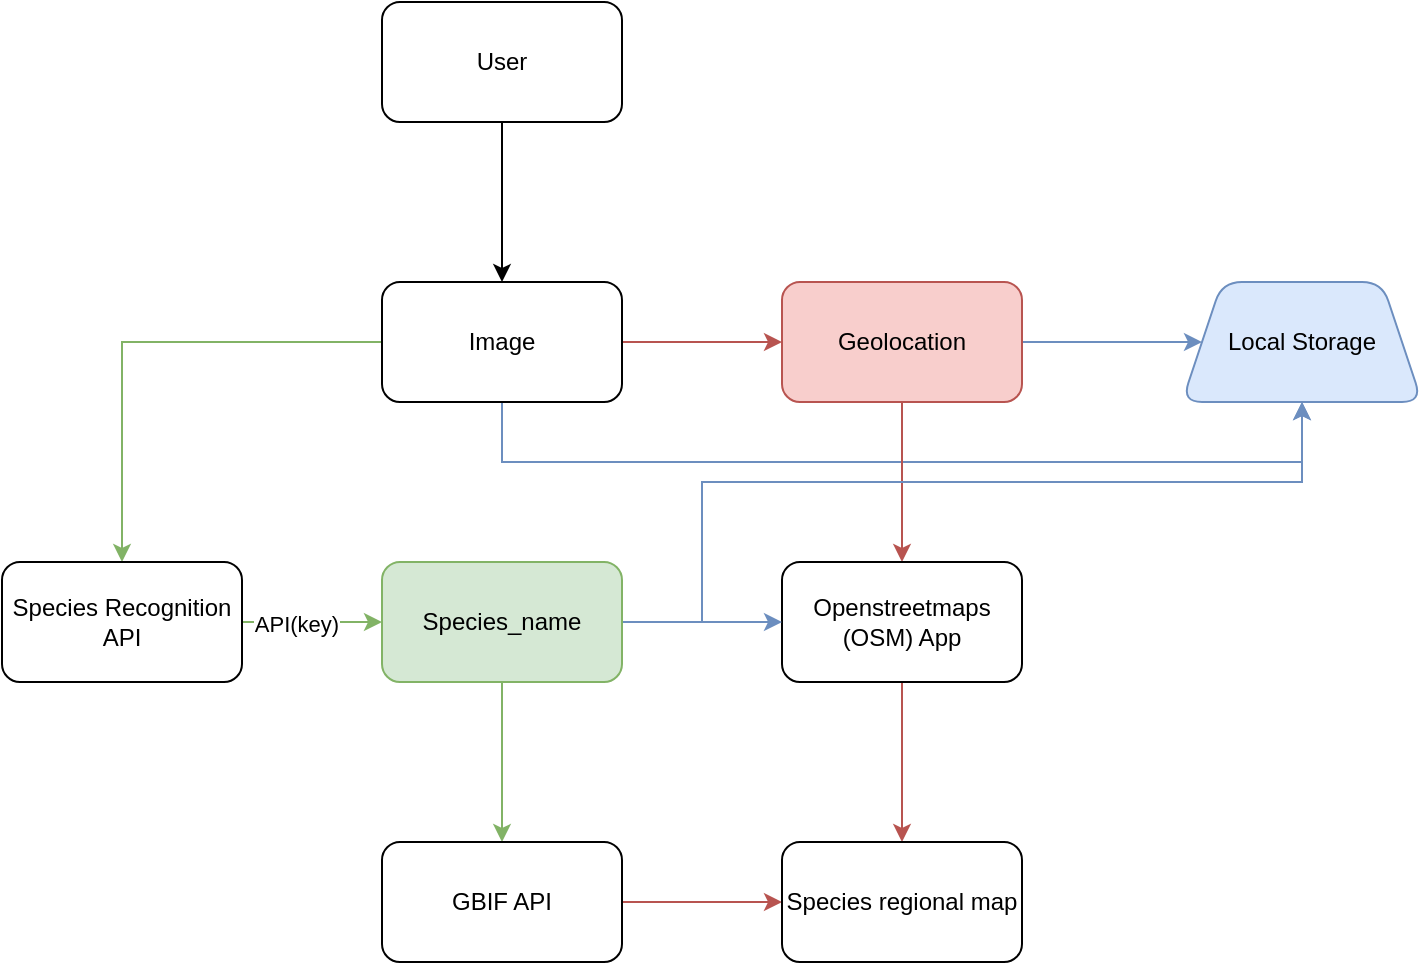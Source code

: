 <mxfile version="13.7.9" type="device"><diagram id="jb5pdJpm25WDfMNGAwLK" name="Page-1"><mxGraphModel dx="578" dy="810" grid="1" gridSize="10" guides="1" tooltips="1" connect="1" arrows="1" fold="1" page="1" pageScale="1" pageWidth="827" pageHeight="1169" math="0" shadow="0"><root><mxCell id="0"/><mxCell id="1" parent="0"/><mxCell id="urrVGvzL7JlT_8BD48Tg-3" value="" style="edgeStyle=orthogonalEdgeStyle;rounded=0;orthogonalLoop=1;jettySize=auto;html=1;" edge="1" parent="1" source="urrVGvzL7JlT_8BD48Tg-1" target="urrVGvzL7JlT_8BD48Tg-2"><mxGeometry relative="1" as="geometry"/></mxCell><mxCell id="urrVGvzL7JlT_8BD48Tg-1" value="User" style="rounded=1;whiteSpace=wrap;html=1;" vertex="1" parent="1"><mxGeometry x="310" y="380" width="120" height="60" as="geometry"/></mxCell><mxCell id="urrVGvzL7JlT_8BD48Tg-5" value="" style="edgeStyle=orthogonalEdgeStyle;rounded=0;orthogonalLoop=1;jettySize=auto;html=1;fillColor=#f8cecc;strokeColor=#b85450;" edge="1" parent="1" source="urrVGvzL7JlT_8BD48Tg-2" target="urrVGvzL7JlT_8BD48Tg-4"><mxGeometry relative="1" as="geometry"/></mxCell><mxCell id="urrVGvzL7JlT_8BD48Tg-7" value="" style="edgeStyle=orthogonalEdgeStyle;rounded=0;orthogonalLoop=1;jettySize=auto;html=1;fillColor=#d5e8d4;strokeColor=#82b366;" edge="1" parent="1" source="urrVGvzL7JlT_8BD48Tg-2" target="urrVGvzL7JlT_8BD48Tg-6"><mxGeometry relative="1" as="geometry"/></mxCell><mxCell id="urrVGvzL7JlT_8BD48Tg-25" style="edgeStyle=orthogonalEdgeStyle;rounded=0;orthogonalLoop=1;jettySize=auto;html=1;fillColor=#dae8fc;strokeColor=#6c8ebf;" edge="1" parent="1" source="urrVGvzL7JlT_8BD48Tg-2"><mxGeometry relative="1" as="geometry"><mxPoint x="770" y="580" as="targetPoint"/><Array as="points"><mxPoint x="370" y="610"/><mxPoint x="770" y="610"/></Array></mxGeometry></mxCell><object label="Image" Storage="{local, URL}" id="urrVGvzL7JlT_8BD48Tg-2"><mxCell style="whiteSpace=wrap;html=1;rounded=1;" vertex="1" parent="1"><mxGeometry x="310" y="520" width="120" height="60" as="geometry"/></mxCell></object><mxCell id="urrVGvzL7JlT_8BD48Tg-9" value="" style="edgeStyle=orthogonalEdgeStyle;rounded=0;orthogonalLoop=1;jettySize=auto;html=1;fillColor=#f8cecc;strokeColor=#b85450;" edge="1" parent="1" source="urrVGvzL7JlT_8BD48Tg-4" target="urrVGvzL7JlT_8BD48Tg-8"><mxGeometry relative="1" as="geometry"/></mxCell><mxCell id="urrVGvzL7JlT_8BD48Tg-15" value="" style="edgeStyle=orthogonalEdgeStyle;rounded=0;orthogonalLoop=1;jettySize=auto;html=1;fillColor=#dae8fc;strokeColor=#6c8ebf;" edge="1" parent="1" source="urrVGvzL7JlT_8BD48Tg-4" target="urrVGvzL7JlT_8BD48Tg-14"><mxGeometry relative="1" as="geometry"/></mxCell><mxCell id="urrVGvzL7JlT_8BD48Tg-4" value="Geolocation" style="whiteSpace=wrap;html=1;rounded=1;fillColor=#f8cecc;strokeColor=#b85450;" vertex="1" parent="1"><mxGeometry x="510" y="520" width="120" height="60" as="geometry"/></mxCell><mxCell id="urrVGvzL7JlT_8BD48Tg-17" value="" style="edgeStyle=orthogonalEdgeStyle;rounded=0;orthogonalLoop=1;jettySize=auto;html=1;fillColor=#d5e8d4;strokeColor=#82b366;" edge="1" parent="1" source="urrVGvzL7JlT_8BD48Tg-6" target="urrVGvzL7JlT_8BD48Tg-16"><mxGeometry relative="1" as="geometry"><Array as="points"><mxPoint x="230" y="690"/><mxPoint x="230" y="690"/></Array></mxGeometry></mxCell><mxCell id="urrVGvzL7JlT_8BD48Tg-24" value="API(key)" style="edgeLabel;html=1;align=center;verticalAlign=middle;resizable=0;points=[];" vertex="1" connectable="0" parent="urrVGvzL7JlT_8BD48Tg-17"><mxGeometry x="-0.25" y="-1" relative="1" as="geometry"><mxPoint as="offset"/></mxGeometry></mxCell><mxCell id="urrVGvzL7JlT_8BD48Tg-6" value="Species Recognition API" style="whiteSpace=wrap;html=1;rounded=1;" vertex="1" parent="1"><mxGeometry x="120" y="660" width="120" height="60" as="geometry"/></mxCell><mxCell id="urrVGvzL7JlT_8BD48Tg-26" style="edgeStyle=orthogonalEdgeStyle;rounded=0;orthogonalLoop=1;jettySize=auto;html=1;fillColor=#f8cecc;strokeColor=#b85450;" edge="1" parent="1" source="urrVGvzL7JlT_8BD48Tg-8" target="urrVGvzL7JlT_8BD48Tg-22"><mxGeometry relative="1" as="geometry"/></mxCell><mxCell id="urrVGvzL7JlT_8BD48Tg-8" value="Openstreetmaps (OSM) App" style="whiteSpace=wrap;html=1;rounded=1;" vertex="1" parent="1"><mxGeometry x="510" y="660" width="120" height="60" as="geometry"/></mxCell><mxCell id="urrVGvzL7JlT_8BD48Tg-14" value="Local Storage" style="shape=trapezoid;perimeter=trapezoidPerimeter;whiteSpace=wrap;html=1;fixedSize=1;rounded=1;fillColor=#dae8fc;strokeColor=#6c8ebf;" vertex="1" parent="1"><mxGeometry x="710" y="520" width="120" height="60" as="geometry"/></mxCell><mxCell id="urrVGvzL7JlT_8BD48Tg-18" style="edgeStyle=orthogonalEdgeStyle;rounded=0;orthogonalLoop=1;jettySize=auto;html=1;fillColor=#dae8fc;strokeColor=#6c8ebf;" edge="1" parent="1" source="urrVGvzL7JlT_8BD48Tg-16" target="urrVGvzL7JlT_8BD48Tg-8"><mxGeometry relative="1" as="geometry"/></mxCell><mxCell id="urrVGvzL7JlT_8BD48Tg-19" style="edgeStyle=orthogonalEdgeStyle;rounded=0;orthogonalLoop=1;jettySize=auto;html=1;fillColor=#dae8fc;strokeColor=#6c8ebf;" edge="1" parent="1" source="urrVGvzL7JlT_8BD48Tg-16" target="urrVGvzL7JlT_8BD48Tg-14"><mxGeometry relative="1" as="geometry"><Array as="points"><mxPoint x="470" y="690"/><mxPoint x="470" y="620"/><mxPoint x="770" y="620"/></Array></mxGeometry></mxCell><mxCell id="urrVGvzL7JlT_8BD48Tg-21" value="" style="edgeStyle=orthogonalEdgeStyle;rounded=0;orthogonalLoop=1;jettySize=auto;html=1;fillColor=#d5e8d4;strokeColor=#82b366;" edge="1" parent="1" source="urrVGvzL7JlT_8BD48Tg-16" target="urrVGvzL7JlT_8BD48Tg-20"><mxGeometry relative="1" as="geometry"/></mxCell><mxCell id="urrVGvzL7JlT_8BD48Tg-16" value="Species_name" style="whiteSpace=wrap;html=1;rounded=1;fillColor=#d5e8d4;strokeColor=#82b366;" vertex="1" parent="1"><mxGeometry x="310" y="660" width="120" height="60" as="geometry"/></mxCell><mxCell id="urrVGvzL7JlT_8BD48Tg-23" value="" style="edgeStyle=orthogonalEdgeStyle;rounded=0;orthogonalLoop=1;jettySize=auto;html=1;fillColor=#f8cecc;strokeColor=#b85450;" edge="1" parent="1" source="urrVGvzL7JlT_8BD48Tg-20" target="urrVGvzL7JlT_8BD48Tg-22"><mxGeometry relative="1" as="geometry"/></mxCell><mxCell id="urrVGvzL7JlT_8BD48Tg-20" value="GBIF API" style="whiteSpace=wrap;html=1;rounded=1;" vertex="1" parent="1"><mxGeometry x="310" y="800" width="120" height="60" as="geometry"/></mxCell><mxCell id="urrVGvzL7JlT_8BD48Tg-22" value="Species regional map" style="whiteSpace=wrap;html=1;rounded=1;" vertex="1" parent="1"><mxGeometry x="510" y="800" width="120" height="60" as="geometry"/></mxCell></root></mxGraphModel></diagram></mxfile>
